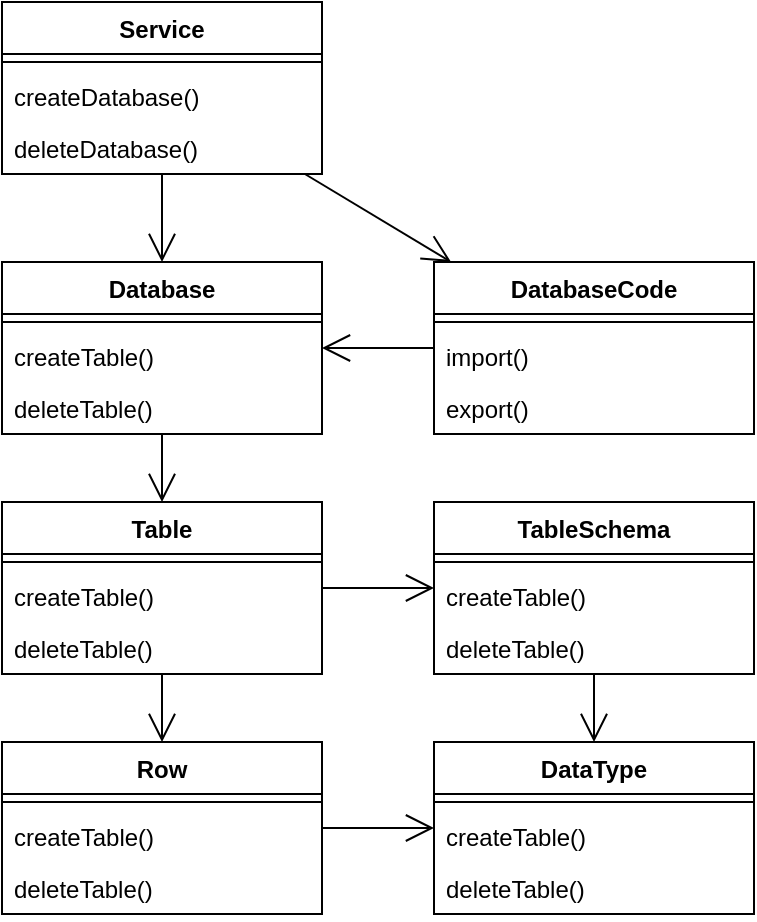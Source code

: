 <mxfile version="24.7.17">
  <diagram name="Page-1" id="6jsbKgnkrJpTR4G2jro-">
    <mxGraphModel dx="954" dy="727" grid="1" gridSize="10" guides="1" tooltips="1" connect="1" arrows="1" fold="1" page="1" pageScale="1" pageWidth="827" pageHeight="1169" math="0" shadow="0">
      <root>
        <mxCell id="0" />
        <mxCell id="1" parent="0" />
        <mxCell id="Aejfl0fqgXJ9-_Io9ViW-1" value="Database" style="swimlane;fontStyle=1;align=center;verticalAlign=top;childLayout=stackLayout;horizontal=1;startSize=26;horizontalStack=0;resizeParent=1;resizeParentMax=0;resizeLast=0;collapsible=1;marginBottom=0;whiteSpace=wrap;html=1;" vertex="1" parent="1">
          <mxGeometry x="334" y="280" width="160" height="86" as="geometry" />
        </mxCell>
        <mxCell id="Aejfl0fqgXJ9-_Io9ViW-3" value="" style="line;strokeWidth=1;fillColor=none;align=left;verticalAlign=middle;spacingTop=-1;spacingLeft=3;spacingRight=3;rotatable=0;labelPosition=right;points=[];portConstraint=eastwest;strokeColor=inherit;" vertex="1" parent="Aejfl0fqgXJ9-_Io9ViW-1">
          <mxGeometry y="26" width="160" height="8" as="geometry" />
        </mxCell>
        <mxCell id="Aejfl0fqgXJ9-_Io9ViW-4" value="createTable()" style="text;strokeColor=none;fillColor=none;align=left;verticalAlign=top;spacingLeft=4;spacingRight=4;overflow=hidden;rotatable=0;points=[[0,0.5],[1,0.5]];portConstraint=eastwest;whiteSpace=wrap;html=1;" vertex="1" parent="Aejfl0fqgXJ9-_Io9ViW-1">
          <mxGeometry y="34" width="160" height="26" as="geometry" />
        </mxCell>
        <mxCell id="Aejfl0fqgXJ9-_Io9ViW-13" value="deleteTable()" style="text;strokeColor=none;fillColor=none;align=left;verticalAlign=top;spacingLeft=4;spacingRight=4;overflow=hidden;rotatable=0;points=[[0,0.5],[1,0.5]];portConstraint=eastwest;whiteSpace=wrap;html=1;" vertex="1" parent="Aejfl0fqgXJ9-_Io9ViW-1">
          <mxGeometry y="60" width="160" height="26" as="geometry" />
        </mxCell>
        <mxCell id="Aejfl0fqgXJ9-_Io9ViW-7" value="Service" style="swimlane;fontStyle=1;align=center;verticalAlign=top;childLayout=stackLayout;horizontal=1;startSize=26;horizontalStack=0;resizeParent=1;resizeParentMax=0;resizeLast=0;collapsible=1;marginBottom=0;whiteSpace=wrap;html=1;" vertex="1" parent="1">
          <mxGeometry x="334" y="150" width="160" height="86" as="geometry" />
        </mxCell>
        <mxCell id="Aejfl0fqgXJ9-_Io9ViW-9" value="" style="line;strokeWidth=1;fillColor=none;align=left;verticalAlign=middle;spacingTop=-1;spacingLeft=3;spacingRight=3;rotatable=0;labelPosition=right;points=[];portConstraint=eastwest;strokeColor=inherit;" vertex="1" parent="Aejfl0fqgXJ9-_Io9ViW-7">
          <mxGeometry y="26" width="160" height="8" as="geometry" />
        </mxCell>
        <mxCell id="Aejfl0fqgXJ9-_Io9ViW-10" value="createDatabase()" style="text;strokeColor=none;fillColor=none;align=left;verticalAlign=top;spacingLeft=4;spacingRight=4;overflow=hidden;rotatable=0;points=[[0,0.5],[1,0.5]];portConstraint=eastwest;whiteSpace=wrap;html=1;" vertex="1" parent="Aejfl0fqgXJ9-_Io9ViW-7">
          <mxGeometry y="34" width="160" height="26" as="geometry" />
        </mxCell>
        <mxCell id="Aejfl0fqgXJ9-_Io9ViW-12" value="deleteDatabase()" style="text;strokeColor=none;fillColor=none;align=left;verticalAlign=top;spacingLeft=4;spacingRight=4;overflow=hidden;rotatable=0;points=[[0,0.5],[1,0.5]];portConstraint=eastwest;whiteSpace=wrap;html=1;" vertex="1" parent="Aejfl0fqgXJ9-_Io9ViW-7">
          <mxGeometry y="60" width="160" height="26" as="geometry" />
        </mxCell>
        <mxCell id="Aejfl0fqgXJ9-_Io9ViW-19" value="Table" style="swimlane;fontStyle=1;align=center;verticalAlign=top;childLayout=stackLayout;horizontal=1;startSize=26;horizontalStack=0;resizeParent=1;resizeParentMax=0;resizeLast=0;collapsible=1;marginBottom=0;whiteSpace=wrap;html=1;" vertex="1" parent="1">
          <mxGeometry x="334" y="400" width="160" height="86" as="geometry" />
        </mxCell>
        <mxCell id="Aejfl0fqgXJ9-_Io9ViW-20" value="" style="line;strokeWidth=1;fillColor=none;align=left;verticalAlign=middle;spacingTop=-1;spacingLeft=3;spacingRight=3;rotatable=0;labelPosition=right;points=[];portConstraint=eastwest;strokeColor=inherit;" vertex="1" parent="Aejfl0fqgXJ9-_Io9ViW-19">
          <mxGeometry y="26" width="160" height="8" as="geometry" />
        </mxCell>
        <mxCell id="Aejfl0fqgXJ9-_Io9ViW-21" value="createTable()" style="text;strokeColor=none;fillColor=none;align=left;verticalAlign=top;spacingLeft=4;spacingRight=4;overflow=hidden;rotatable=0;points=[[0,0.5],[1,0.5]];portConstraint=eastwest;whiteSpace=wrap;html=1;" vertex="1" parent="Aejfl0fqgXJ9-_Io9ViW-19">
          <mxGeometry y="34" width="160" height="26" as="geometry" />
        </mxCell>
        <mxCell id="Aejfl0fqgXJ9-_Io9ViW-22" value="deleteTable()" style="text;strokeColor=none;fillColor=none;align=left;verticalAlign=top;spacingLeft=4;spacingRight=4;overflow=hidden;rotatable=0;points=[[0,0.5],[1,0.5]];portConstraint=eastwest;whiteSpace=wrap;html=1;" vertex="1" parent="Aejfl0fqgXJ9-_Io9ViW-19">
          <mxGeometry y="60" width="160" height="26" as="geometry" />
        </mxCell>
        <mxCell id="Aejfl0fqgXJ9-_Io9ViW-23" value="TableSchema" style="swimlane;fontStyle=1;align=center;verticalAlign=top;childLayout=stackLayout;horizontal=1;startSize=26;horizontalStack=0;resizeParent=1;resizeParentMax=0;resizeLast=0;collapsible=1;marginBottom=0;whiteSpace=wrap;html=1;" vertex="1" parent="1">
          <mxGeometry x="550" y="400" width="160" height="86" as="geometry" />
        </mxCell>
        <mxCell id="Aejfl0fqgXJ9-_Io9ViW-24" value="" style="line;strokeWidth=1;fillColor=none;align=left;verticalAlign=middle;spacingTop=-1;spacingLeft=3;spacingRight=3;rotatable=0;labelPosition=right;points=[];portConstraint=eastwest;strokeColor=inherit;" vertex="1" parent="Aejfl0fqgXJ9-_Io9ViW-23">
          <mxGeometry y="26" width="160" height="8" as="geometry" />
        </mxCell>
        <mxCell id="Aejfl0fqgXJ9-_Io9ViW-25" value="createTable()" style="text;strokeColor=none;fillColor=none;align=left;verticalAlign=top;spacingLeft=4;spacingRight=4;overflow=hidden;rotatable=0;points=[[0,0.5],[1,0.5]];portConstraint=eastwest;whiteSpace=wrap;html=1;" vertex="1" parent="Aejfl0fqgXJ9-_Io9ViW-23">
          <mxGeometry y="34" width="160" height="26" as="geometry" />
        </mxCell>
        <mxCell id="Aejfl0fqgXJ9-_Io9ViW-26" value="deleteTable()" style="text;strokeColor=none;fillColor=none;align=left;verticalAlign=top;spacingLeft=4;spacingRight=4;overflow=hidden;rotatable=0;points=[[0,0.5],[1,0.5]];portConstraint=eastwest;whiteSpace=wrap;html=1;" vertex="1" parent="Aejfl0fqgXJ9-_Io9ViW-23">
          <mxGeometry y="60" width="160" height="26" as="geometry" />
        </mxCell>
        <mxCell id="Aejfl0fqgXJ9-_Io9ViW-27" value="Row" style="swimlane;fontStyle=1;align=center;verticalAlign=top;childLayout=stackLayout;horizontal=1;startSize=26;horizontalStack=0;resizeParent=1;resizeParentMax=0;resizeLast=0;collapsible=1;marginBottom=0;whiteSpace=wrap;html=1;" vertex="1" parent="1">
          <mxGeometry x="334" y="520" width="160" height="86" as="geometry" />
        </mxCell>
        <mxCell id="Aejfl0fqgXJ9-_Io9ViW-28" value="" style="line;strokeWidth=1;fillColor=none;align=left;verticalAlign=middle;spacingTop=-1;spacingLeft=3;spacingRight=3;rotatable=0;labelPosition=right;points=[];portConstraint=eastwest;strokeColor=inherit;" vertex="1" parent="Aejfl0fqgXJ9-_Io9ViW-27">
          <mxGeometry y="26" width="160" height="8" as="geometry" />
        </mxCell>
        <mxCell id="Aejfl0fqgXJ9-_Io9ViW-29" value="createTable()" style="text;strokeColor=none;fillColor=none;align=left;verticalAlign=top;spacingLeft=4;spacingRight=4;overflow=hidden;rotatable=0;points=[[0,0.5],[1,0.5]];portConstraint=eastwest;whiteSpace=wrap;html=1;" vertex="1" parent="Aejfl0fqgXJ9-_Io9ViW-27">
          <mxGeometry y="34" width="160" height="26" as="geometry" />
        </mxCell>
        <mxCell id="Aejfl0fqgXJ9-_Io9ViW-30" value="deleteTable()" style="text;strokeColor=none;fillColor=none;align=left;verticalAlign=top;spacingLeft=4;spacingRight=4;overflow=hidden;rotatable=0;points=[[0,0.5],[1,0.5]];portConstraint=eastwest;whiteSpace=wrap;html=1;" vertex="1" parent="Aejfl0fqgXJ9-_Io9ViW-27">
          <mxGeometry y="60" width="160" height="26" as="geometry" />
        </mxCell>
        <mxCell id="Aejfl0fqgXJ9-_Io9ViW-31" value="DataType" style="swimlane;fontStyle=1;align=center;verticalAlign=top;childLayout=stackLayout;horizontal=1;startSize=26;horizontalStack=0;resizeParent=1;resizeParentMax=0;resizeLast=0;collapsible=1;marginBottom=0;whiteSpace=wrap;html=1;" vertex="1" parent="1">
          <mxGeometry x="550" y="520" width="160" height="86" as="geometry" />
        </mxCell>
        <mxCell id="Aejfl0fqgXJ9-_Io9ViW-32" value="" style="line;strokeWidth=1;fillColor=none;align=left;verticalAlign=middle;spacingTop=-1;spacingLeft=3;spacingRight=3;rotatable=0;labelPosition=right;points=[];portConstraint=eastwest;strokeColor=inherit;" vertex="1" parent="Aejfl0fqgXJ9-_Io9ViW-31">
          <mxGeometry y="26" width="160" height="8" as="geometry" />
        </mxCell>
        <mxCell id="Aejfl0fqgXJ9-_Io9ViW-33" value="createTable()" style="text;strokeColor=none;fillColor=none;align=left;verticalAlign=top;spacingLeft=4;spacingRight=4;overflow=hidden;rotatable=0;points=[[0,0.5],[1,0.5]];portConstraint=eastwest;whiteSpace=wrap;html=1;" vertex="1" parent="Aejfl0fqgXJ9-_Io9ViW-31">
          <mxGeometry y="34" width="160" height="26" as="geometry" />
        </mxCell>
        <mxCell id="Aejfl0fqgXJ9-_Io9ViW-34" value="deleteTable()" style="text;strokeColor=none;fillColor=none;align=left;verticalAlign=top;spacingLeft=4;spacingRight=4;overflow=hidden;rotatable=0;points=[[0,0.5],[1,0.5]];portConstraint=eastwest;whiteSpace=wrap;html=1;" vertex="1" parent="Aejfl0fqgXJ9-_Io9ViW-31">
          <mxGeometry y="60" width="160" height="26" as="geometry" />
        </mxCell>
        <mxCell id="Aejfl0fqgXJ9-_Io9ViW-35" value="" style="endArrow=open;endFill=1;endSize=12;html=1;rounded=0;" edge="1" parent="1" source="Aejfl0fqgXJ9-_Io9ViW-7" target="Aejfl0fqgXJ9-_Io9ViW-1">
          <mxGeometry width="160" relative="1" as="geometry">
            <mxPoint x="360" y="440" as="sourcePoint" />
            <mxPoint x="520" y="440" as="targetPoint" />
          </mxGeometry>
        </mxCell>
        <mxCell id="Aejfl0fqgXJ9-_Io9ViW-36" value="" style="endArrow=open;endFill=1;endSize=12;html=1;rounded=0;" edge="1" parent="1" source="Aejfl0fqgXJ9-_Io9ViW-1" target="Aejfl0fqgXJ9-_Io9ViW-19">
          <mxGeometry width="160" relative="1" as="geometry">
            <mxPoint x="424" y="246" as="sourcePoint" />
            <mxPoint x="424" y="290" as="targetPoint" />
          </mxGeometry>
        </mxCell>
        <mxCell id="Aejfl0fqgXJ9-_Io9ViW-37" value="" style="endArrow=open;endFill=1;endSize=12;html=1;rounded=0;" edge="1" parent="1" source="Aejfl0fqgXJ9-_Io9ViW-19" target="Aejfl0fqgXJ9-_Io9ViW-27">
          <mxGeometry width="160" relative="1" as="geometry">
            <mxPoint x="424" y="376" as="sourcePoint" />
            <mxPoint x="424" y="410" as="targetPoint" />
          </mxGeometry>
        </mxCell>
        <mxCell id="Aejfl0fqgXJ9-_Io9ViW-38" value="" style="endArrow=open;endFill=1;endSize=12;html=1;rounded=0;" edge="1" parent="1" source="Aejfl0fqgXJ9-_Io9ViW-19" target="Aejfl0fqgXJ9-_Io9ViW-23">
          <mxGeometry width="160" relative="1" as="geometry">
            <mxPoint x="424" y="496" as="sourcePoint" />
            <mxPoint x="424" y="530" as="targetPoint" />
          </mxGeometry>
        </mxCell>
        <mxCell id="Aejfl0fqgXJ9-_Io9ViW-39" value="" style="endArrow=open;endFill=1;endSize=12;html=1;rounded=0;" edge="1" parent="1" source="Aejfl0fqgXJ9-_Io9ViW-27" target="Aejfl0fqgXJ9-_Io9ViW-31">
          <mxGeometry width="160" relative="1" as="geometry">
            <mxPoint x="504" y="453" as="sourcePoint" />
            <mxPoint x="560" y="453" as="targetPoint" />
          </mxGeometry>
        </mxCell>
        <mxCell id="Aejfl0fqgXJ9-_Io9ViW-40" value="" style="endArrow=open;endFill=1;endSize=12;html=1;rounded=0;" edge="1" parent="1" source="Aejfl0fqgXJ9-_Io9ViW-23" target="Aejfl0fqgXJ9-_Io9ViW-31">
          <mxGeometry width="160" relative="1" as="geometry">
            <mxPoint x="504" y="573" as="sourcePoint" />
            <mxPoint x="560" y="573" as="targetPoint" />
          </mxGeometry>
        </mxCell>
        <mxCell id="Aejfl0fqgXJ9-_Io9ViW-41" value="DatabaseCode" style="swimlane;fontStyle=1;align=center;verticalAlign=top;childLayout=stackLayout;horizontal=1;startSize=26;horizontalStack=0;resizeParent=1;resizeParentMax=0;resizeLast=0;collapsible=1;marginBottom=0;whiteSpace=wrap;html=1;" vertex="1" parent="1">
          <mxGeometry x="550" y="280" width="160" height="86" as="geometry" />
        </mxCell>
        <mxCell id="Aejfl0fqgXJ9-_Io9ViW-42" value="" style="line;strokeWidth=1;fillColor=none;align=left;verticalAlign=middle;spacingTop=-1;spacingLeft=3;spacingRight=3;rotatable=0;labelPosition=right;points=[];portConstraint=eastwest;strokeColor=inherit;" vertex="1" parent="Aejfl0fqgXJ9-_Io9ViW-41">
          <mxGeometry y="26" width="160" height="8" as="geometry" />
        </mxCell>
        <mxCell id="Aejfl0fqgXJ9-_Io9ViW-43" value="import()" style="text;strokeColor=none;fillColor=none;align=left;verticalAlign=top;spacingLeft=4;spacingRight=4;overflow=hidden;rotatable=0;points=[[0,0.5],[1,0.5]];portConstraint=eastwest;whiteSpace=wrap;html=1;" vertex="1" parent="Aejfl0fqgXJ9-_Io9ViW-41">
          <mxGeometry y="34" width="160" height="26" as="geometry" />
        </mxCell>
        <mxCell id="Aejfl0fqgXJ9-_Io9ViW-44" value="export()" style="text;strokeColor=none;fillColor=none;align=left;verticalAlign=top;spacingLeft=4;spacingRight=4;overflow=hidden;rotatable=0;points=[[0,0.5],[1,0.5]];portConstraint=eastwest;whiteSpace=wrap;html=1;" vertex="1" parent="Aejfl0fqgXJ9-_Io9ViW-41">
          <mxGeometry y="60" width="160" height="26" as="geometry" />
        </mxCell>
        <mxCell id="Aejfl0fqgXJ9-_Io9ViW-45" value="" style="endArrow=open;endFill=1;endSize=12;html=1;rounded=0;" edge="1" parent="1" source="Aejfl0fqgXJ9-_Io9ViW-41" target="Aejfl0fqgXJ9-_Io9ViW-1">
          <mxGeometry width="160" relative="1" as="geometry">
            <mxPoint x="424" y="246" as="sourcePoint" />
            <mxPoint x="424" y="290" as="targetPoint" />
          </mxGeometry>
        </mxCell>
        <mxCell id="Aejfl0fqgXJ9-_Io9ViW-46" value="" style="endArrow=open;endFill=1;endSize=12;html=1;rounded=0;" edge="1" parent="1" source="Aejfl0fqgXJ9-_Io9ViW-7" target="Aejfl0fqgXJ9-_Io9ViW-41">
          <mxGeometry width="160" relative="1" as="geometry">
            <mxPoint x="560" y="333" as="sourcePoint" />
            <mxPoint x="504" y="333" as="targetPoint" />
          </mxGeometry>
        </mxCell>
      </root>
    </mxGraphModel>
  </diagram>
</mxfile>
